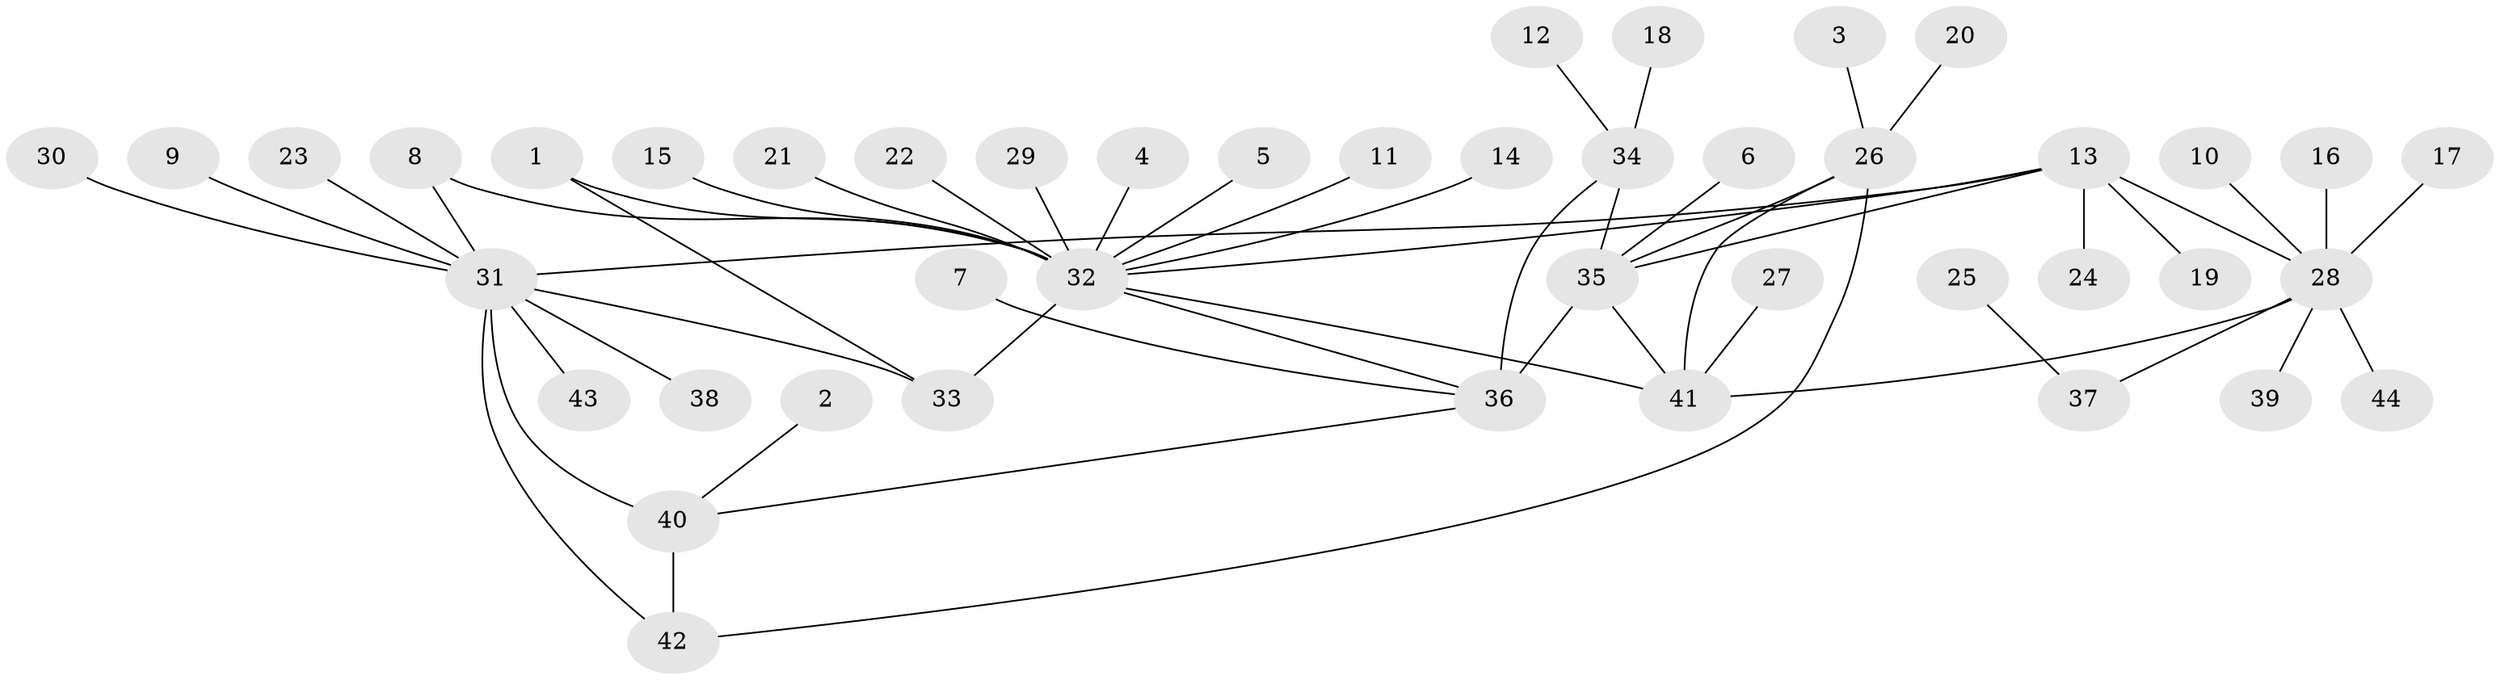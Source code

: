 // original degree distribution, {6: 0.023809523809523808, 5: 0.08333333333333333, 3: 0.10714285714285714, 8: 0.011904761904761904, 13: 0.011904761904761904, 4: 0.011904761904761904, 17: 0.011904761904761904, 9: 0.011904761904761904, 12: 0.011904761904761904, 7: 0.011904761904761904, 2: 0.13095238095238096, 1: 0.5714285714285714}
// Generated by graph-tools (version 1.1) at 2025/50/03/09/25 03:50:28]
// undirected, 44 vertices, 54 edges
graph export_dot {
graph [start="1"]
  node [color=gray90,style=filled];
  1;
  2;
  3;
  4;
  5;
  6;
  7;
  8;
  9;
  10;
  11;
  12;
  13;
  14;
  15;
  16;
  17;
  18;
  19;
  20;
  21;
  22;
  23;
  24;
  25;
  26;
  27;
  28;
  29;
  30;
  31;
  32;
  33;
  34;
  35;
  36;
  37;
  38;
  39;
  40;
  41;
  42;
  43;
  44;
  1 -- 32 [weight=1.0];
  1 -- 33 [weight=2.0];
  2 -- 40 [weight=1.0];
  3 -- 26 [weight=1.0];
  4 -- 32 [weight=1.0];
  5 -- 32 [weight=1.0];
  6 -- 35 [weight=1.0];
  7 -- 36 [weight=1.0];
  8 -- 31 [weight=1.0];
  8 -- 32 [weight=1.0];
  9 -- 31 [weight=1.0];
  10 -- 28 [weight=1.0];
  11 -- 32 [weight=1.0];
  12 -- 34 [weight=1.0];
  13 -- 19 [weight=1.0];
  13 -- 24 [weight=1.0];
  13 -- 28 [weight=3.0];
  13 -- 31 [weight=2.0];
  13 -- 32 [weight=1.0];
  13 -- 35 [weight=1.0];
  14 -- 32 [weight=1.0];
  15 -- 32 [weight=1.0];
  16 -- 28 [weight=1.0];
  17 -- 28 [weight=1.0];
  18 -- 34 [weight=1.0];
  20 -- 26 [weight=1.0];
  21 -- 32 [weight=1.0];
  22 -- 32 [weight=1.0];
  23 -- 31 [weight=1.0];
  25 -- 37 [weight=1.0];
  26 -- 35 [weight=1.0];
  26 -- 41 [weight=3.0];
  26 -- 42 [weight=1.0];
  27 -- 41 [weight=1.0];
  28 -- 37 [weight=1.0];
  28 -- 39 [weight=1.0];
  28 -- 41 [weight=1.0];
  28 -- 44 [weight=1.0];
  29 -- 32 [weight=1.0];
  30 -- 31 [weight=1.0];
  31 -- 33 [weight=1.0];
  31 -- 38 [weight=1.0];
  31 -- 40 [weight=2.0];
  31 -- 42 [weight=1.0];
  31 -- 43 [weight=1.0];
  32 -- 33 [weight=2.0];
  32 -- 36 [weight=1.0];
  32 -- 41 [weight=1.0];
  34 -- 35 [weight=1.0];
  34 -- 36 [weight=2.0];
  35 -- 36 [weight=2.0];
  35 -- 41 [weight=1.0];
  36 -- 40 [weight=1.0];
  40 -- 42 [weight=2.0];
}

